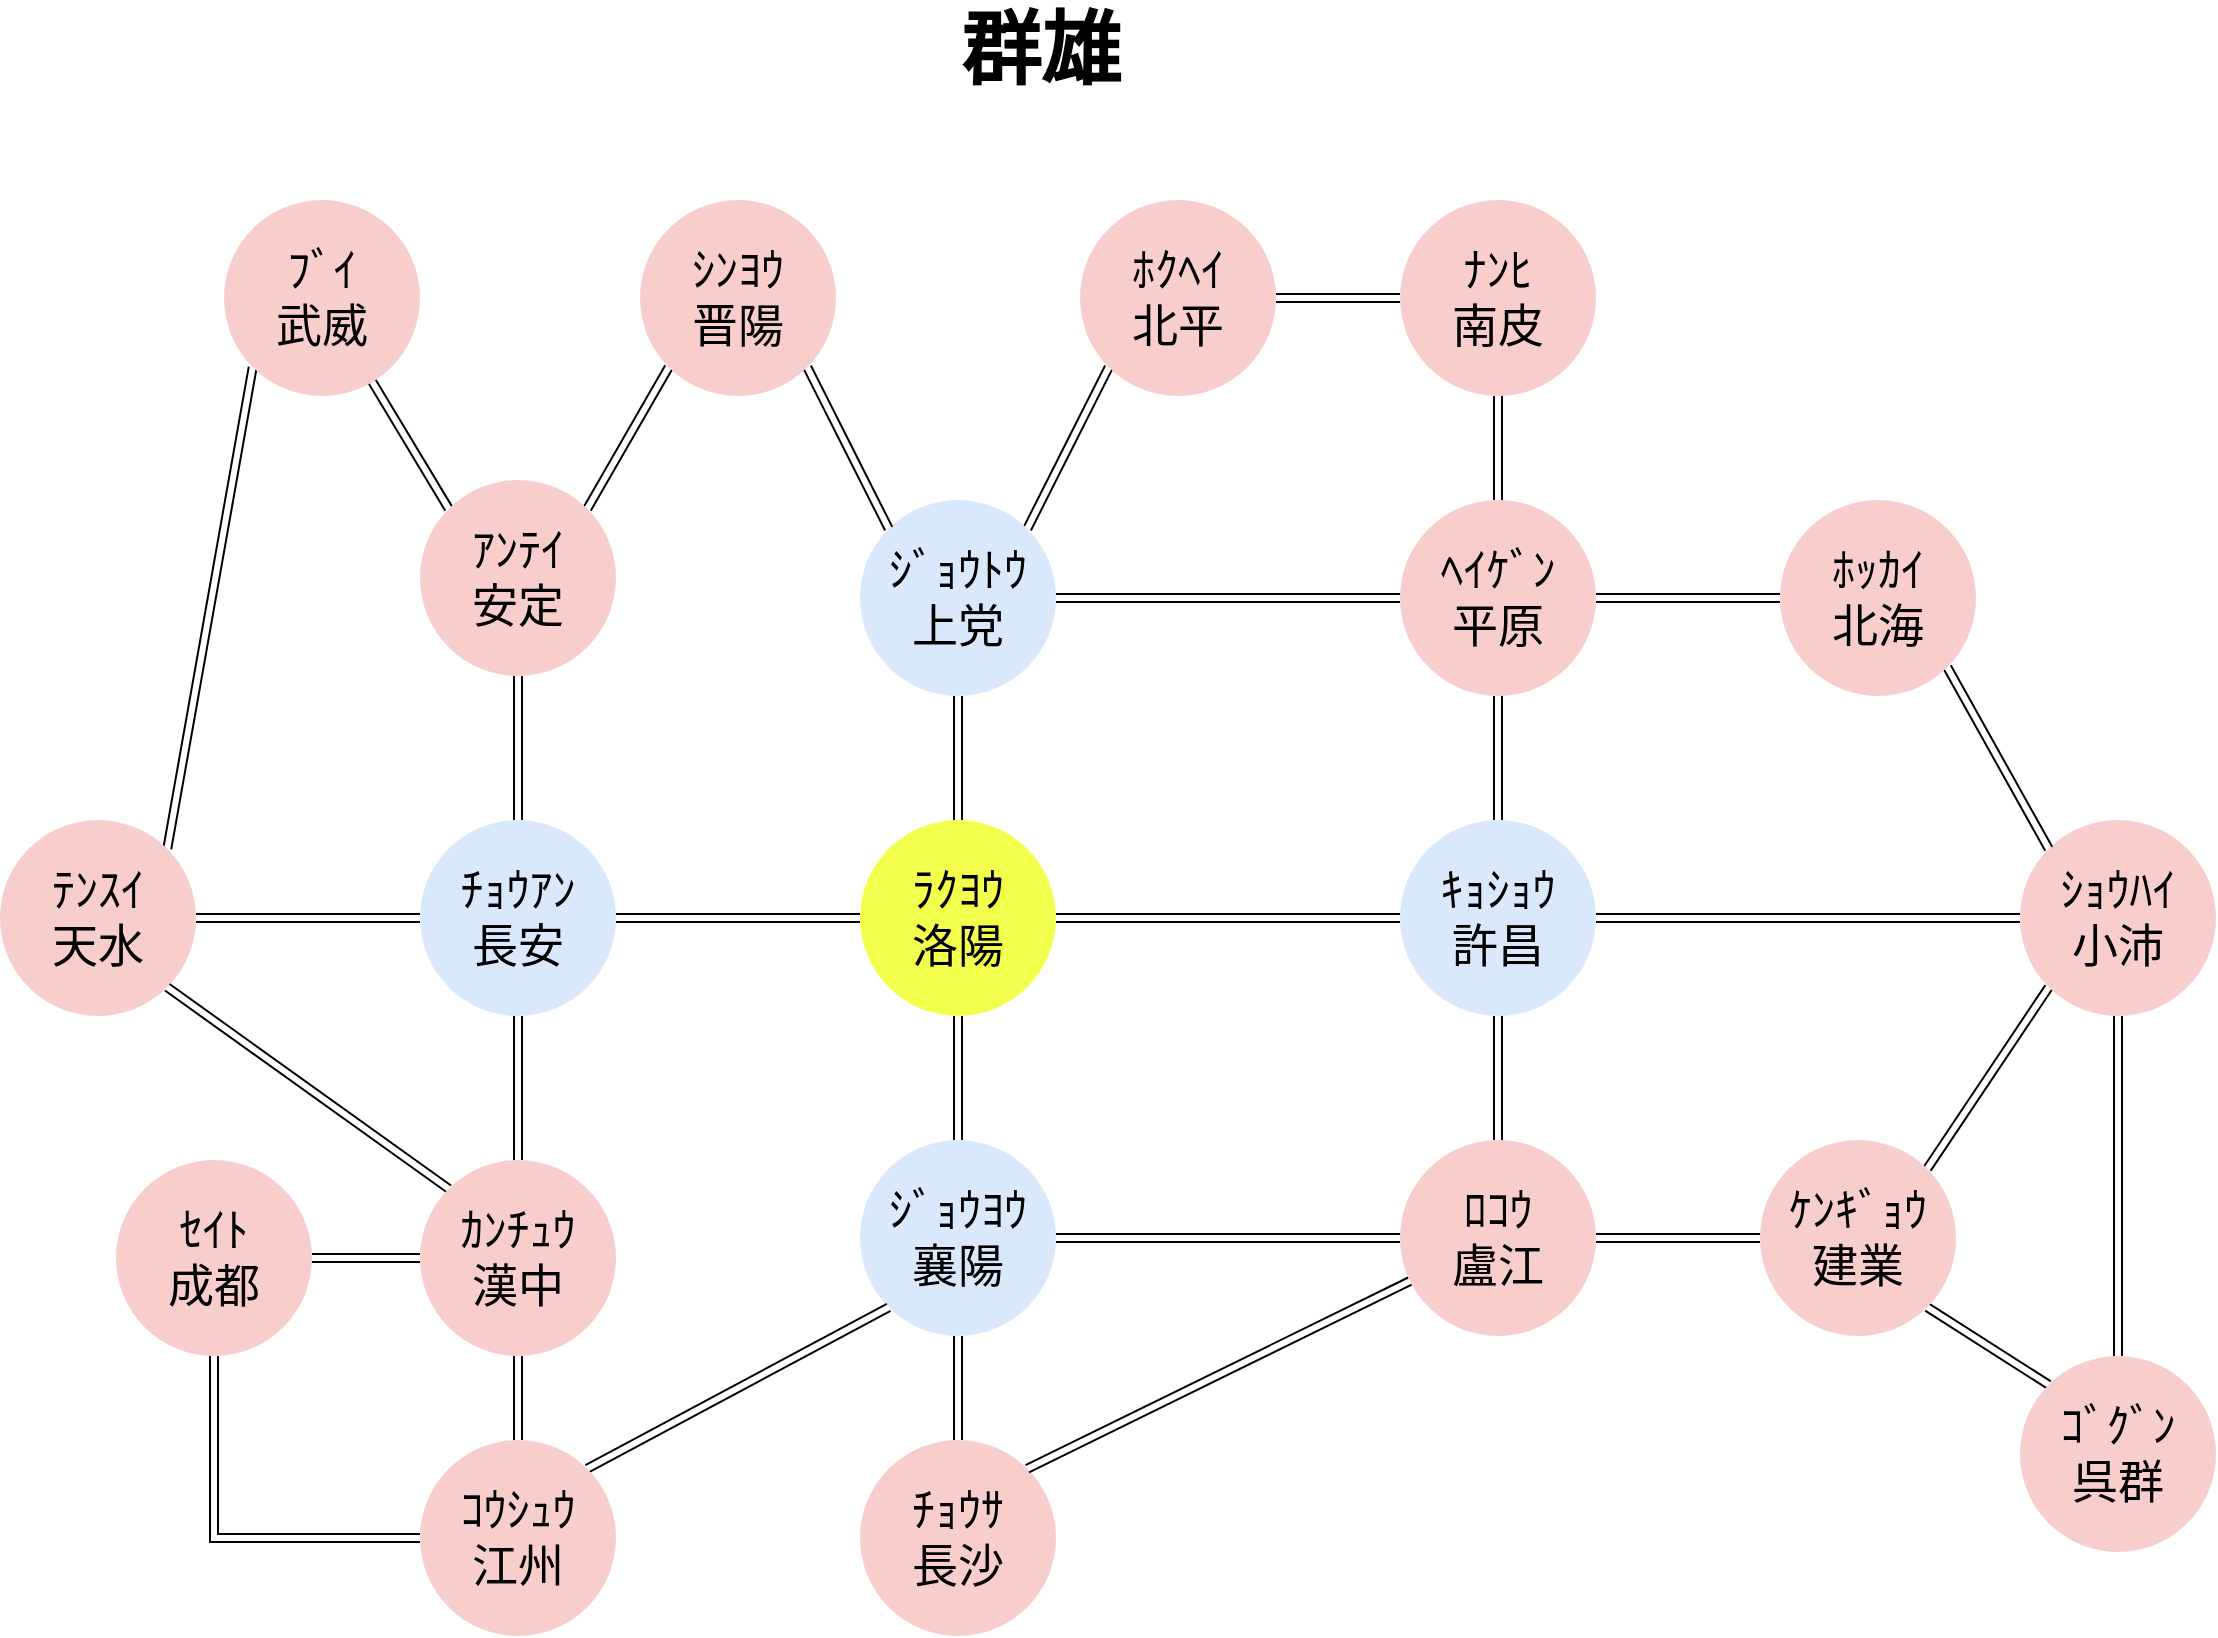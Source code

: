 <mxfile version="15.5.5" type="device"><diagram id="txZIZ5nT57W_GIoMFZCH" name="Page-1"><mxGraphModel dx="1924" dy="940" grid="1" gridSize="10" guides="1" tooltips="1" connect="1" arrows="1" fold="1" page="1" pageScale="1" pageWidth="3300" pageHeight="2339" math="0" shadow="0"><root><mxCell id="0"/><mxCell id="1" parent="0"/><mxCell id="VtuuhJMIqx752raeADtu-7" value="&lt;font&gt;&lt;b&gt;群雄&lt;/b&gt;&lt;br&gt;&lt;/font&gt;" style="text;html=1;align=center;verticalAlign=middle;resizable=0;points=[];autosize=1;strokeColor=none;fillColor=none;fontSize=40;horizontal=1;fontFamily=Georgia;" vertex="1" parent="1"><mxGeometry x="1520" y="420" width="100" height="50" as="geometry"/></mxCell><mxCell id="uzJowDXpX--n6CIUO562-17" style="edgeStyle=orthogonalEdgeStyle;shape=link;rounded=0;orthogonalLoop=1;jettySize=auto;html=1;entryX=0.5;entryY=1;entryDx=0;entryDy=0;" edge="1" parent="1" source="uzJowDXpX--n6CIUO562-1" target="uzJowDXpX--n6CIUO562-4"><mxGeometry relative="1" as="geometry"/></mxCell><mxCell id="uzJowDXpX--n6CIUO562-18" style="edgeStyle=orthogonalEdgeStyle;shape=link;rounded=0;orthogonalLoop=1;jettySize=auto;html=1;entryX=0;entryY=0.5;entryDx=0;entryDy=0;" edge="1" parent="1" source="uzJowDXpX--n6CIUO562-1" target="uzJowDXpX--n6CIUO562-2"><mxGeometry relative="1" as="geometry"/></mxCell><mxCell id="uzJowDXpX--n6CIUO562-19" style="edgeStyle=orthogonalEdgeStyle;shape=link;rounded=0;orthogonalLoop=1;jettySize=auto;html=1;entryX=0.5;entryY=0;entryDx=0;entryDy=0;" edge="1" parent="1" source="uzJowDXpX--n6CIUO562-1" target="uzJowDXpX--n6CIUO562-3"><mxGeometry relative="1" as="geometry"/></mxCell><mxCell id="uzJowDXpX--n6CIUO562-1" value="ﾗｸﾖｳ&lt;br&gt;洛陽" style="ellipse;whiteSpace=wrap;html=1;aspect=fixed;fillColor=#F3FF4D;strokeColor=none;fontSize=23;fontStyle=0;strokeWidth=1;shadow=0;sketch=0;" vertex="1" parent="1"><mxGeometry x="1480" y="830" width="98" height="98" as="geometry"/></mxCell><mxCell id="uzJowDXpX--n6CIUO562-35" style="edgeStyle=none;shape=link;rounded=0;orthogonalLoop=1;jettySize=auto;html=1;entryX=0.5;entryY=0;entryDx=0;entryDy=0;" edge="1" parent="1" source="uzJowDXpX--n6CIUO562-2" target="uzJowDXpX--n6CIUO562-31"><mxGeometry relative="1" as="geometry"/></mxCell><mxCell id="uzJowDXpX--n6CIUO562-2" value="ｷｮｼｮｳ&lt;br&gt;許昌" style="ellipse;whiteSpace=wrap;html=1;aspect=fixed;fillColor=#dae8fc;strokeColor=none;fontSize=23;fontStyle=0;sketch=0;shadow=0;" vertex="1" parent="1"><mxGeometry x="1750" y="830" width="98" height="98" as="geometry"/></mxCell><mxCell id="uzJowDXpX--n6CIUO562-3" value="ｼﾞｮｳﾖｳ&lt;br&gt;襄陽" style="ellipse;whiteSpace=wrap;html=1;aspect=fixed;fillColor=#dae8fc;strokeColor=none;fontSize=23;fontStyle=0;sketch=0;shadow=0;" vertex="1" parent="1"><mxGeometry x="1480" y="990" width="98" height="98" as="geometry"/></mxCell><mxCell id="uzJowDXpX--n6CIUO562-50" style="edgeStyle=none;shape=link;rounded=0;orthogonalLoop=1;jettySize=auto;html=1;exitX=1;exitY=0;exitDx=0;exitDy=0;entryX=0;entryY=1;entryDx=0;entryDy=0;" edge="1" parent="1" source="uzJowDXpX--n6CIUO562-4" target="uzJowDXpX--n6CIUO562-48"><mxGeometry relative="1" as="geometry"/></mxCell><mxCell id="uzJowDXpX--n6CIUO562-4" value="ｼﾞｮｳﾄｳ&lt;br&gt;上党" style="ellipse;whiteSpace=wrap;html=1;aspect=fixed;fillColor=#dae8fc;strokeColor=none;fontSize=23;fontStyle=0;sketch=0;shadow=0;" vertex="1" parent="1"><mxGeometry x="1480" y="670" width="98" height="98" as="geometry"/></mxCell><mxCell id="uzJowDXpX--n6CIUO562-15" style="edgeStyle=orthogonalEdgeStyle;shape=link;rounded=0;orthogonalLoop=1;jettySize=auto;html=1;entryX=0.5;entryY=1;entryDx=0;entryDy=0;" edge="1" parent="1" source="uzJowDXpX--n6CIUO562-5" target="uzJowDXpX--n6CIUO562-9"><mxGeometry relative="1" as="geometry"/></mxCell><mxCell id="uzJowDXpX--n6CIUO562-16" style="edgeStyle=orthogonalEdgeStyle;shape=link;rounded=0;orthogonalLoop=1;jettySize=auto;html=1;entryX=0;entryY=0.5;entryDx=0;entryDy=0;" edge="1" parent="1" source="uzJowDXpX--n6CIUO562-5" target="uzJowDXpX--n6CIUO562-1"><mxGeometry relative="1" as="geometry"/></mxCell><mxCell id="uzJowDXpX--n6CIUO562-5" value="ﾁｮｳｱﾝ&lt;br&gt;長安" style="ellipse;whiteSpace=wrap;html=1;aspect=fixed;fillColor=#dae8fc;strokeColor=none;fontSize=23;fontStyle=0;sketch=0;shadow=0;" vertex="1" parent="1"><mxGeometry x="1260" y="830" width="98" height="98" as="geometry"/></mxCell><mxCell id="uzJowDXpX--n6CIUO562-14" style="edgeStyle=none;shape=link;rounded=0;orthogonalLoop=1;jettySize=auto;html=1;" edge="1" parent="1" source="uzJowDXpX--n6CIUO562-6" target="uzJowDXpX--n6CIUO562-5"><mxGeometry relative="1" as="geometry"/></mxCell><mxCell id="uzJowDXpX--n6CIUO562-60" style="edgeStyle=none;shape=link;rounded=0;orthogonalLoop=1;jettySize=auto;html=1;exitX=1;exitY=0;exitDx=0;exitDy=0;entryX=0;entryY=1;entryDx=0;entryDy=0;" edge="1" parent="1" source="uzJowDXpX--n6CIUO562-6" target="uzJowDXpX--n6CIUO562-8"><mxGeometry relative="1" as="geometry"/></mxCell><mxCell id="uzJowDXpX--n6CIUO562-6" value="ﾃﾝｽｲ&lt;br&gt;天水" style="ellipse;whiteSpace=wrap;html=1;aspect=fixed;fillColor=#f8cecc;strokeColor=none;fontSize=23;fontStyle=0;sketch=0;shadow=0;" vertex="1" parent="1"><mxGeometry x="1050" y="830" width="98" height="98" as="geometry"/></mxCell><mxCell id="uzJowDXpX--n6CIUO562-10" style="edgeStyle=none;shape=link;rounded=0;orthogonalLoop=1;jettySize=auto;html=1;exitX=1;exitY=1;exitDx=0;exitDy=0;entryX=0;entryY=0;entryDx=0;entryDy=0;" edge="1" parent="1" source="uzJowDXpX--n6CIUO562-7" target="uzJowDXpX--n6CIUO562-4"><mxGeometry relative="1" as="geometry"/></mxCell><mxCell id="uzJowDXpX--n6CIUO562-11" style="edgeStyle=none;shape=link;rounded=0;orthogonalLoop=1;jettySize=auto;html=1;exitX=0;exitY=1;exitDx=0;exitDy=0;entryX=1;entryY=0;entryDx=0;entryDy=0;" edge="1" parent="1" source="uzJowDXpX--n6CIUO562-7" target="uzJowDXpX--n6CIUO562-9"><mxGeometry relative="1" as="geometry"/></mxCell><mxCell id="uzJowDXpX--n6CIUO562-7" value="ｼﾝﾖｳ&lt;br&gt;晋陽" style="ellipse;whiteSpace=wrap;html=1;aspect=fixed;fillColor=#f8cecc;strokeColor=none;fontSize=23;fontStyle=0;sketch=0;shadow=0;" vertex="1" parent="1"><mxGeometry x="1370" y="520" width="98" height="98" as="geometry"/></mxCell><mxCell id="uzJowDXpX--n6CIUO562-8" value="ﾌﾞｲ&lt;br&gt;武威" style="ellipse;whiteSpace=wrap;html=1;aspect=fixed;fillColor=#f8cecc;strokeColor=none;fontSize=23;fontStyle=0;sketch=0;shadow=0;" vertex="1" parent="1"><mxGeometry x="1162" y="520" width="98" height="98" as="geometry"/></mxCell><mxCell id="uzJowDXpX--n6CIUO562-12" style="edgeStyle=none;shape=link;rounded=0;orthogonalLoop=1;jettySize=auto;html=1;exitX=0;exitY=0;exitDx=0;exitDy=0;" edge="1" parent="1" source="uzJowDXpX--n6CIUO562-9" target="uzJowDXpX--n6CIUO562-8"><mxGeometry relative="1" as="geometry"/></mxCell><mxCell id="uzJowDXpX--n6CIUO562-9" value="ｱﾝﾃｲ&lt;br&gt;安定" style="ellipse;whiteSpace=wrap;html=1;aspect=fixed;fillColor=#f8cecc;strokeColor=none;fontSize=23;fontStyle=0;sketch=0;shadow=0;" vertex="1" parent="1"><mxGeometry x="1260" y="660" width="98" height="98" as="geometry"/></mxCell><mxCell id="uzJowDXpX--n6CIUO562-25" style="edgeStyle=none;shape=link;rounded=0;orthogonalLoop=1;jettySize=auto;html=1;" edge="1" parent="1" source="uzJowDXpX--n6CIUO562-20" target="uzJowDXpX--n6CIUO562-5"><mxGeometry relative="1" as="geometry"/></mxCell><mxCell id="uzJowDXpX--n6CIUO562-28" style="shape=link;rounded=0;orthogonalLoop=1;jettySize=auto;html=1;exitX=0;exitY=0;exitDx=0;exitDy=0;entryX=1;entryY=1;entryDx=0;entryDy=0;" edge="1" parent="1" source="uzJowDXpX--n6CIUO562-20" target="uzJowDXpX--n6CIUO562-6"><mxGeometry relative="1" as="geometry"/></mxCell><mxCell id="uzJowDXpX--n6CIUO562-20" value="ｶﾝﾁｭｳ&lt;br&gt;漢中" style="ellipse;whiteSpace=wrap;html=1;aspect=fixed;fillColor=#f8cecc;strokeColor=none;fontSize=23;fontStyle=0;sketch=0;shadow=0;" vertex="1" parent="1"><mxGeometry x="1260" y="1000" width="98" height="98" as="geometry"/></mxCell><mxCell id="uzJowDXpX--n6CIUO562-29" style="edgeStyle=none;shape=link;rounded=0;orthogonalLoop=1;jettySize=auto;html=1;entryX=0;entryY=0.5;entryDx=0;entryDy=0;" edge="1" parent="1" source="uzJowDXpX--n6CIUO562-21" target="uzJowDXpX--n6CIUO562-20"><mxGeometry relative="1" as="geometry"/></mxCell><mxCell id="uzJowDXpX--n6CIUO562-21" value="ｾｲﾄ&lt;br&gt;成都" style="ellipse;whiteSpace=wrap;html=1;aspect=fixed;fillColor=#f8cecc;strokeColor=none;fontSize=23;fontStyle=0;sketch=0;shadow=0;" vertex="1" parent="1"><mxGeometry x="1108" y="1000" width="98" height="98" as="geometry"/></mxCell><mxCell id="uzJowDXpX--n6CIUO562-23" style="shape=link;rounded=0;orthogonalLoop=1;jettySize=auto;html=1;exitX=1;exitY=0;exitDx=0;exitDy=0;entryX=0;entryY=1;entryDx=0;entryDy=0;" edge="1" parent="1" source="uzJowDXpX--n6CIUO562-22" target="uzJowDXpX--n6CIUO562-3"><mxGeometry relative="1" as="geometry"/></mxCell><mxCell id="uzJowDXpX--n6CIUO562-24" style="edgeStyle=none;shape=link;rounded=0;orthogonalLoop=1;jettySize=auto;html=1;entryX=0.5;entryY=1;entryDx=0;entryDy=0;" edge="1" parent="1" source="uzJowDXpX--n6CIUO562-22" target="uzJowDXpX--n6CIUO562-20"><mxGeometry relative="1" as="geometry"/></mxCell><mxCell id="uzJowDXpX--n6CIUO562-26" style="edgeStyle=orthogonalEdgeStyle;shape=link;rounded=0;orthogonalLoop=1;jettySize=auto;html=1;entryX=0.5;entryY=1;entryDx=0;entryDy=0;" edge="1" parent="1" source="uzJowDXpX--n6CIUO562-22" target="uzJowDXpX--n6CIUO562-21"><mxGeometry relative="1" as="geometry"/></mxCell><mxCell id="uzJowDXpX--n6CIUO562-22" value="ｺｳｼｭｳ&lt;br&gt;江州" style="ellipse;whiteSpace=wrap;html=1;aspect=fixed;fillColor=#f8cecc;strokeColor=none;fontSize=23;fontStyle=0;sketch=0;shadow=0;" vertex="1" parent="1"><mxGeometry x="1260" y="1140" width="98" height="98" as="geometry"/></mxCell><mxCell id="uzJowDXpX--n6CIUO562-38" style="edgeStyle=none;shape=link;rounded=0;orthogonalLoop=1;jettySize=auto;html=1;exitX=0.5;exitY=0;exitDx=0;exitDy=0;entryX=0.5;entryY=1;entryDx=0;entryDy=0;" edge="1" parent="1" source="uzJowDXpX--n6CIUO562-30" target="uzJowDXpX--n6CIUO562-3"><mxGeometry relative="1" as="geometry"/></mxCell><mxCell id="uzJowDXpX--n6CIUO562-30" value="ﾁｮｳｻ&lt;br&gt;長沙" style="ellipse;whiteSpace=wrap;html=1;aspect=fixed;fillColor=#f8cecc;strokeColor=none;fontSize=23;fontStyle=0;sketch=0;shadow=0;" vertex="1" parent="1"><mxGeometry x="1480" y="1140" width="98" height="98" as="geometry"/></mxCell><mxCell id="uzJowDXpX--n6CIUO562-36" style="edgeStyle=none;shape=link;rounded=0;orthogonalLoop=1;jettySize=auto;html=1;entryX=1;entryY=0.5;entryDx=0;entryDy=0;" edge="1" parent="1" source="uzJowDXpX--n6CIUO562-31" target="uzJowDXpX--n6CIUO562-3"><mxGeometry relative="1" as="geometry"/></mxCell><mxCell id="uzJowDXpX--n6CIUO562-37" style="edgeStyle=none;shape=link;rounded=0;orthogonalLoop=1;jettySize=auto;html=1;entryX=1;entryY=0;entryDx=0;entryDy=0;" edge="1" parent="1" source="uzJowDXpX--n6CIUO562-31" target="uzJowDXpX--n6CIUO562-30"><mxGeometry relative="1" as="geometry"/></mxCell><mxCell id="uzJowDXpX--n6CIUO562-39" style="edgeStyle=none;shape=link;rounded=0;orthogonalLoop=1;jettySize=auto;html=1;entryX=0;entryY=0.5;entryDx=0;entryDy=0;" edge="1" parent="1" source="uzJowDXpX--n6CIUO562-31" target="uzJowDXpX--n6CIUO562-32"><mxGeometry relative="1" as="geometry"/></mxCell><mxCell id="uzJowDXpX--n6CIUO562-31" value="ﾛｺｳ&lt;br&gt;盧江" style="ellipse;whiteSpace=wrap;html=1;aspect=fixed;fillColor=#f8cecc;strokeColor=none;fontSize=23;fontStyle=0;sketch=0;shadow=0;" vertex="1" parent="1"><mxGeometry x="1750" y="990" width="98" height="98" as="geometry"/></mxCell><mxCell id="uzJowDXpX--n6CIUO562-40" style="edgeStyle=none;shape=link;rounded=0;orthogonalLoop=1;jettySize=auto;html=1;exitX=1;exitY=1;exitDx=0;exitDy=0;entryX=0;entryY=0;entryDx=0;entryDy=0;" edge="1" parent="1" source="uzJowDXpX--n6CIUO562-32" target="uzJowDXpX--n6CIUO562-33"><mxGeometry relative="1" as="geometry"/></mxCell><mxCell id="uzJowDXpX--n6CIUO562-43" style="edgeStyle=none;shape=link;rounded=0;orthogonalLoop=1;jettySize=auto;html=1;exitX=1;exitY=0;exitDx=0;exitDy=0;entryX=0;entryY=1;entryDx=0;entryDy=0;" edge="1" parent="1" source="uzJowDXpX--n6CIUO562-32" target="uzJowDXpX--n6CIUO562-34"><mxGeometry relative="1" as="geometry"/></mxCell><mxCell id="uzJowDXpX--n6CIUO562-32" value="ｹﾝｷﾞｮｳ&lt;br&gt;建業" style="ellipse;whiteSpace=wrap;html=1;aspect=fixed;fillColor=#f8cecc;strokeColor=none;fontSize=23;fontStyle=0;sketch=0;shadow=0;" vertex="1" parent="1"><mxGeometry x="1930" y="990" width="98" height="98" as="geometry"/></mxCell><mxCell id="uzJowDXpX--n6CIUO562-42" style="edgeStyle=none;shape=link;rounded=0;orthogonalLoop=1;jettySize=auto;html=1;" edge="1" parent="1" source="uzJowDXpX--n6CIUO562-33" target="uzJowDXpX--n6CIUO562-34"><mxGeometry relative="1" as="geometry"/></mxCell><mxCell id="uzJowDXpX--n6CIUO562-33" value="ｺﾞｸﾞﾝ&lt;br&gt;呉群" style="ellipse;whiteSpace=wrap;html=1;aspect=fixed;fillColor=#f8cecc;strokeColor=none;fontSize=23;fontStyle=0;sketch=0;shadow=0;" vertex="1" parent="1"><mxGeometry x="2060" y="1098" width="98" height="98" as="geometry"/></mxCell><mxCell id="uzJowDXpX--n6CIUO562-44" style="edgeStyle=none;shape=link;rounded=0;orthogonalLoop=1;jettySize=auto;html=1;entryX=1;entryY=0.5;entryDx=0;entryDy=0;" edge="1" parent="1" source="uzJowDXpX--n6CIUO562-34" target="uzJowDXpX--n6CIUO562-2"><mxGeometry relative="1" as="geometry"/></mxCell><mxCell id="uzJowDXpX--n6CIUO562-34" value="ｼｮｳﾊｲ&lt;br&gt;小沛" style="ellipse;whiteSpace=wrap;html=1;aspect=fixed;fillColor=#f8cecc;strokeColor=none;fontSize=23;fontStyle=0;sketch=0;shadow=0;" vertex="1" parent="1"><mxGeometry x="2060" y="830" width="98" height="98" as="geometry"/></mxCell><mxCell id="uzJowDXpX--n6CIUO562-54" style="edgeStyle=none;shape=link;rounded=0;orthogonalLoop=1;jettySize=auto;html=1;entryX=1;entryY=0.5;entryDx=0;entryDy=0;" edge="1" parent="1" source="uzJowDXpX--n6CIUO562-45" target="uzJowDXpX--n6CIUO562-4"><mxGeometry relative="1" as="geometry"/></mxCell><mxCell id="uzJowDXpX--n6CIUO562-55" value="" style="edgeStyle=none;shape=link;rounded=0;orthogonalLoop=1;jettySize=auto;html=1;" edge="1" parent="1" source="uzJowDXpX--n6CIUO562-45" target="uzJowDXpX--n6CIUO562-2"><mxGeometry relative="1" as="geometry"/></mxCell><mxCell id="uzJowDXpX--n6CIUO562-45" value="ﾍｲｹﾞﾝ&lt;br&gt;平原" style="ellipse;whiteSpace=wrap;html=1;aspect=fixed;fillColor=#f8cecc;strokeColor=none;fontSize=23;fontStyle=0;sketch=0;shadow=0;" vertex="1" parent="1"><mxGeometry x="1750" y="670" width="98" height="98" as="geometry"/></mxCell><mxCell id="uzJowDXpX--n6CIUO562-52" value="" style="edgeStyle=none;shape=link;rounded=0;orthogonalLoop=1;jettySize=auto;html=1;" edge="1" parent="1" source="uzJowDXpX--n6CIUO562-47" target="uzJowDXpX--n6CIUO562-48"><mxGeometry relative="1" as="geometry"/></mxCell><mxCell id="uzJowDXpX--n6CIUO562-53" value="" style="edgeStyle=none;shape=link;rounded=0;orthogonalLoop=1;jettySize=auto;html=1;" edge="1" parent="1" source="uzJowDXpX--n6CIUO562-47" target="uzJowDXpX--n6CIUO562-45"><mxGeometry relative="1" as="geometry"/></mxCell><mxCell id="uzJowDXpX--n6CIUO562-47" value="ﾅﾝﾋ&lt;br&gt;南皮" style="ellipse;whiteSpace=wrap;html=1;aspect=fixed;fillColor=#f8cecc;strokeColor=none;fontSize=23;fontStyle=0;sketch=0;shadow=0;" vertex="1" parent="1"><mxGeometry x="1750" y="520" width="98" height="98" as="geometry"/></mxCell><mxCell id="uzJowDXpX--n6CIUO562-48" value="ﾎｸﾍｲ&lt;br&gt;北平" style="ellipse;whiteSpace=wrap;html=1;aspect=fixed;fillColor=#f8cecc;strokeColor=none;fontSize=23;fontStyle=0;sketch=0;shadow=0;" vertex="1" parent="1"><mxGeometry x="1590" y="520" width="98" height="98" as="geometry"/></mxCell><mxCell id="uzJowDXpX--n6CIUO562-56" style="edgeStyle=none;shape=link;rounded=0;orthogonalLoop=1;jettySize=auto;html=1;exitX=1;exitY=1;exitDx=0;exitDy=0;entryX=0;entryY=0;entryDx=0;entryDy=0;" edge="1" parent="1" source="uzJowDXpX--n6CIUO562-49" target="uzJowDXpX--n6CIUO562-34"><mxGeometry relative="1" as="geometry"/></mxCell><mxCell id="uzJowDXpX--n6CIUO562-59" style="edgeStyle=none;shape=link;rounded=0;orthogonalLoop=1;jettySize=auto;html=1;entryX=1;entryY=0.5;entryDx=0;entryDy=0;" edge="1" parent="1" source="uzJowDXpX--n6CIUO562-49" target="uzJowDXpX--n6CIUO562-45"><mxGeometry relative="1" as="geometry"/></mxCell><mxCell id="uzJowDXpX--n6CIUO562-49" value="ﾎｯｶｲ&lt;br&gt;北海" style="ellipse;whiteSpace=wrap;html=1;aspect=fixed;fillColor=#f8cecc;strokeColor=none;fontSize=23;fontStyle=0;sketch=0;shadow=0;" vertex="1" parent="1"><mxGeometry x="1940" y="670" width="98" height="98" as="geometry"/></mxCell></root></mxGraphModel></diagram></mxfile>